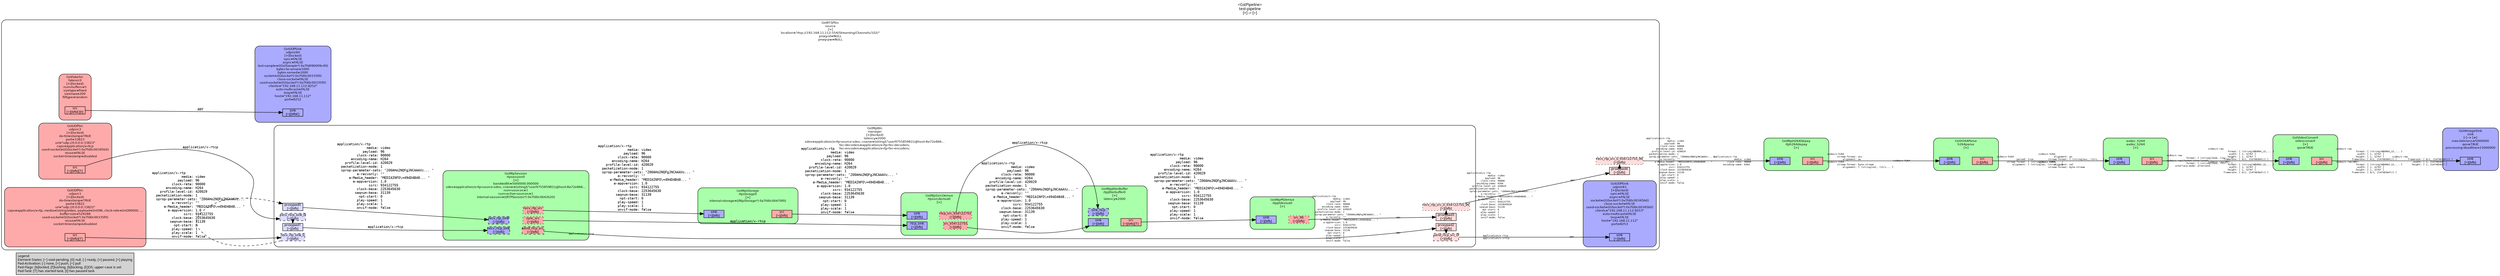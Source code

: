 digraph pipeline {
  rankdir=LR;
  fontname="sans";
  fontsize="10";
  labelloc=t;
  nodesep=.1;
  ranksep=.2;
  label="<GstPipeline>\ntest-pipeline\n[=] -> [>]";
  node [style="filled,rounded", shape=box, fontsize="9", fontname="sans", margin="0.0,0.0"];
  edge [labelfontsize="6", fontsize="9", fontname="monospace"];
  
  legend [
    pos="0,0!",
    margin="0.05,0.05",
    style="filled",
    label="Legend\lElement-States: [~] void-pending, [0] null, [-] ready, [=] paused, [>] playing\lPad-Activation: [-] none, [>] push, [<] pull\lPad-Flags: [b]locked, [f]lushing, [b]locking, [E]OS; upper-case is set\lPad-Task: [T] has started task, [t] has paused task\l",
  ];
  subgraph cluster_sink_0x55cc18341d10 {
    fontname="Bitstream Vera Sans";
    fontsize="8";
    style="filled,rounded";
    color=black;
    label="GstXImageSink\nsink\n[-] -> [=]\nmax-lateness=5000000\nqos=TRUE\nprocessing-deadline=15000000";
    subgraph cluster_sink_0x55cc18341d10_sink {
      label="";
      style="invis";
      sink_0x55cc18341d10_sink_0x55cc1834fa10 [color=black, fillcolor="#aaaaff", label="sink\n[>][bfb]", height="0.2", style="filled,solid"];
    }

    fillcolor="#aaaaff";
  }

  subgraph cluster_videoconvert_0x55cc18347f50 {
    fontname="Bitstream Vera Sans";
    fontsize="8";
    style="filled,rounded";
    color=black;
    label="GstVideoConvert\nvideoconvert\n[>]\nqos=TRUE";
    subgraph cluster_videoconvert_0x55cc18347f50_sink {
      label="";
      style="invis";
      videoconvert_0x55cc18347f50_sink_0x55cc18348360 [color=black, fillcolor="#aaaaff", label="sink\n[>][bfb]", height="0.2", style="filled,solid"];
    }

    subgraph cluster_videoconvert_0x55cc18347f50_src {
      label="";
      style="invis";
      videoconvert_0x55cc18347f50_src_0x55cc183486e0 [color=black, fillcolor="#ffaaaa", label="src\n[>][bfb]", height="0.2", style="filled,solid"];
    }

    videoconvert_0x55cc18347f50_sink_0x55cc18348360 -> videoconvert_0x55cc18347f50_src_0x55cc183486e0 [style="invis"];
    fillcolor="#aaffaa";
  }

  videoconvert_0x55cc18347f50_src_0x55cc183486e0 -> sink_0x55cc18341d10_sink_0x55cc1834fa10 [labeldistance="10", labelangle="0", label="                                                  ", taillabel="video/x-raw\l              format: { (string)ABGR64_LE,... }\l               width: [ 1, 32767 ]\l              height: [ 1, 32767 ]\l           framerate: [ 0/1, 2147483647/1 ]\lvideo/x-raw(ANY)\l              format: { (string)ABGR64_LE,... }\l               width: [ 1, 32767 ]\l              height: [ 1, 32767 ]\l           framerate: [ 0/1, 2147483647/1 ]\l", headlabel="video/x-raw\l           framerate: [ 0/1, 2147483647/1 ]\l               width: [ 1, 2147483647 ]\l              height: [ 1, 2147483647 ]\l"]
  subgraph cluster_avdec_h264_0x55cc182e78b0 {
    fontname="Bitstream Vera Sans";
    fontsize="8";
    style="filled,rounded";
    color=black;
    label="avdec_h264\navdec_h264\n[>]";
    subgraph cluster_avdec_h264_0x55cc182e78b0_sink {
      label="";
      style="invis";
      avdec_h264_0x55cc182e78b0_sink_0x55cc18330960 [color=black, fillcolor="#aaaaff", label="sink\n[>][bfb]", height="0.2", style="filled,solid"];
    }

    subgraph cluster_avdec_h264_0x55cc182e78b0_src {
      label="";
      style="invis";
      avdec_h264_0x55cc182e78b0_src_0x55cc18330bb0 [color=black, fillcolor="#ffaaaa", label="src\n[>][bfb]", height="0.2", style="filled,solid"];
    }

    avdec_h264_0x55cc182e78b0_sink_0x55cc18330960 -> avdec_h264_0x55cc182e78b0_src_0x55cc18330bb0 [style="invis"];
    fillcolor="#aaffaa";
  }

  avdec_h264_0x55cc182e78b0_src_0x55cc18330bb0 -> videoconvert_0x55cc18347f50_sink_0x55cc18348360 [labeldistance="10", labelangle="0", label="                                                  ", taillabel="video/x-raw\l              format: { (string)I420, (str... }\lvideo/x-raw(format:Interlaced)\l              format: { (string)I420, (str... }\l      interlace-mode: alternate\l", headlabel="video/x-raw\l              format: { (string)ABGR64_LE,... }\l               width: [ 1, 32767 ]\l              height: [ 1, 32767 ]\l           framerate: [ 0/1, 2147483647/1 ]\lvideo/x-raw(ANY)\l              format: { (string)ABGR64_LE,... }\l               width: [ 1, 32767 ]\l              height: [ 1, 32767 ]\l           framerate: [ 0/1, 2147483647/1 ]\l"]
  subgraph cluster_h264parse_0x55cc182c8020 {
    fontname="Bitstream Vera Sans";
    fontsize="8";
    style="filled,rounded";
    color=black;
    label="GstH264Parse\nh264parse\n[>]";
    subgraph cluster_h264parse_0x55cc182c8020_sink {
      label="";
      style="invis";
      h264parse_0x55cc182c8020_sink_0x55cc182c8ed0 [color=black, fillcolor="#aaaaff", label="sink\n[>][bfb]", height="0.2", style="filled,solid"];
    }

    subgraph cluster_h264parse_0x55cc182c8020_src {
      label="";
      style="invis";
      h264parse_0x55cc182c8020_src_0x55cc182c9210 [color=black, fillcolor="#ffaaaa", label="src\n[>][bfb]", height="0.2", style="filled,solid"];
    }

    h264parse_0x55cc182c8020_sink_0x55cc182c8ed0 -> h264parse_0x55cc182c8020_src_0x55cc182c9210 [style="invis"];
    fillcolor="#aaffaa";
  }

  h264parse_0x55cc182c8020_src_0x55cc182c9210 -> avdec_h264_0x55cc182e78b0_sink_0x55cc18330960 [labeldistance="10", labelangle="0", label="                                                  ", taillabel="video/x-h264\l              parsed: true\l       stream-format: { (string)avc, (stri... }\l           alignment: { (string)au, (strin... }\l", headlabel="video/x-h264\l           alignment: au\l       stream-format: { (string)avc, (stri... }\lvideo/x-h264\l           alignment: nal\l       stream-format: byte-stream\l"]
  subgraph cluster_rtph264depay_0x55cc182b9dd0 {
    fontname="Bitstream Vera Sans";
    fontsize="8";
    style="filled,rounded";
    color=black;
    label="GstRtpH264Depay\nrtph264depay\n[>]";
    subgraph cluster_rtph264depay_0x55cc182b9dd0_sink {
      label="";
      style="invis";
      rtph264depay_0x55cc182b9dd0_sink_0x55cc182ba100 [color=black, fillcolor="#aaaaff", label="sink\n[>][bfb]", height="0.2", style="filled,solid"];
    }

    subgraph cluster_rtph264depay_0x55cc182b9dd0_src {
      label="";
      style="invis";
      rtph264depay_0x55cc182b9dd0_src_0x55cc182ba420 [color=black, fillcolor="#ffaaaa", label="src\n[>][bfb]", height="0.2", style="filled,solid"];
    }

    rtph264depay_0x55cc182b9dd0_sink_0x55cc182ba100 -> rtph264depay_0x55cc182b9dd0_src_0x55cc182ba420 [style="invis"];
    fillcolor="#aaffaa";
  }

  rtph264depay_0x55cc182b9dd0_src_0x55cc182ba420 -> h264parse_0x55cc182c8020_sink_0x55cc182c8ed0 [labeldistance="10", labelangle="0", label="                                                  ", taillabel="video/x-h264\l       stream-format: avc\l           alignment: au\lvideo/x-h264\l       stream-format: byte-stream\l           alignment: { (string)nal, (stri... }\l", headlabel="video/x-h264\l"]
  subgraph cluster_source_0x55cc182c15b0 {
    fontname="Bitstream Vera Sans";
    fontsize="8";
    style="filled,rounded";
    color=black;
    label="GstRTSPSrc\nsource\n[>]\nlocation=\"rtsp://192.168.11.112:554/Streaming/Channels/102/\"\nproxy-id=NULL\nproxy-pw=NULL";
    subgraph cluster_source_0x55cc182c15b0_src {
      label="";
      style="invis";
      _proxypad4_0x7fd090003760 [color=black, fillcolor="#ffdddd", label="proxypad4\n[>][bfb]", height="0.2", style="filled,solid"];
    _proxypad4_0x7fd090003760 -> source_0x55cc182c15b0_recv_rtp_src_0_934122755_96_0x7fd090003350 [style=dashed, minlen=0]
      source_0x55cc182c15b0_recv_rtp_src_0_934122755_96_0x7fd090003350 [color=black, fillcolor="#ffdddd", label="recv_rtp_src_0_934122755_96\n[>][bfb]", height="0.2", style="filled,dotted"];
    }

    fillcolor="#ffffff";
    subgraph cluster_udpsink1_0x7fd0c0052de0 {
      fontname="Bitstream Vera Sans";
      fontsize="8";
      style="filled,rounded";
      color=black;
      label="GstUDPSink\nudpsink1\n[>](locked)\nsync=FALSE\nasync=FALSE\nsocket=((GSocket*) 0x7fd0c00345b0)\nclose-socket=FALSE\nused-socket=((GSocket*) 0x7fd0c00345b0)\nclients=\"192.168.11.112:8253\"\nauto-multicast=FALSE\nloop=FALSE\nhost=\"192.168.11.112\"\nport=8253";
      subgraph cluster_udpsink1_0x7fd0c0052de0_sink {
        label="";
        style="invis";
        udpsink1_0x7fd0c0052de0_sink_0x7fd0c00531f0 [color=black, fillcolor="#aaaaff", label="sink\n[>][bfb]", height="0.2", style="filled,solid"];
      }

      fillcolor="#aaaaff";
    }

    subgraph cluster_fakesrc0_0x7fd0c0052390 {
      fontname="Bitstream Vera Sans";
      fontsize="8";
      style="filled,rounded";
      color=black;
      label="GstFakeSrc\nfakesrc0\n[>](locked)\nnum-buffers=5\nsizetype=fixed\nsizemax=200\nfilltype=random";
      subgraph cluster_fakesrc0_0x7fd0c0052390_src {
        label="";
        style="invis";
        fakesrc0_0x7fd0c0052390_src_0x7fd0c0052710 [color=black, fillcolor="#ffaaaa", label="src\n[>][bfbE][t]", height="0.2", style="filled,solid"];
      }

      fillcolor="#ffaaaa";
    }

    fakesrc0_0x7fd0c0052390_src_0x7fd0c0052710 -> udpsink0_0x7fd0c004cfa0_sink_0x7fd0c004d3b0 [label="ANY"]
    subgraph cluster_udpsink0_0x7fd0c004cfa0 {
      fontname="Bitstream Vera Sans";
      fontsize="8";
      style="filled,rounded";
      color=black;
      label="GstUDPSink\nudpsink0\n[>](locked)\nsync=FALSE\nasync=FALSE\nlast-sample=((GstSample*) 0x7fd090009c40)\nbytes-to-serve=1000\nbytes-served=1000\nsocket=((GSocket*) 0x7fd0c00335f0)\nclose-socket=FALSE\nused-socket=((GSocket*) 0x7fd0c00335f0)\nclients=\"192.168.11.112:8252\"\nauto-multicast=FALSE\nloop=FALSE\nhost=\"192.168.11.112\"\nport=8252";
      subgraph cluster_udpsink0_0x7fd0c004cfa0_sink {
        label="";
        style="invis";
        udpsink0_0x7fd0c004cfa0_sink_0x7fd0c004d3b0 [color=black, fillcolor="#aaaaff", label="sink\n[>][bfbE]", height="0.2", style="filled,solid"];
      }

      fillcolor="#aaaaff";
    }

    subgraph cluster_udpsrc2_0x7fd0c0033d60 {
      fontname="Bitstream Vera Sans";
      fontsize="8";
      style="filled,rounded";
      color=black;
      label="GstUDPSrc\nudpsrc2\n[>](locked)\ndo-timestamp=TRUE\nport=33823\nuri=\"udp://0.0.0.0:33823\"\ncaps=application/x-rtcp\nused-socket=((GSocket*) 0x7fd0c00345b0)\nreuse=FALSE\nsocket-timestamp=disabled";
      subgraph cluster_udpsrc2_0x7fd0c0033d60_src {
        label="";
        style="invis";
        udpsrc2_0x7fd0c0033d60_src_0x7fd0c00340f0 [color=black, fillcolor="#ffaaaa", label="src\n[>][bfb][T]", height="0.2", style="filled,solid"];
      }

      fillcolor="#ffaaaa";
    }

    udpsrc2_0x7fd0c0033d60_src_0x7fd0c00340f0 -> manager_0x7fd0c003c980_recv_rtcp_sink_0_0x7fd0c0049f50 [label="application/x-rtcp\l"]
    subgraph cluster_udpsrc1_0x7fd0c0031e90 {
      fontname="Bitstream Vera Sans";
      fontsize="8";
      style="filled,rounded";
      color=black;
      label="GstUDPSrc\nudpsrc1\n[>](locked)\ndo-timestamp=TRUE\nport=33822\nuri=\"udp://0.0.0.0:33822\"\ncaps=application/x-rtp, media=(string)video, payload=(int)96, clock-rate=(int)90000, …\nbuffer-size=524288\nused-socket=((GSocket*) 0x7fd0c00335f0)\nreuse=FALSE\nsocket-timestamp=disabled";
      subgraph cluster_udpsrc1_0x7fd0c0031e90_src {
        label="";
        style="invis";
        udpsrc1_0x7fd0c0031e90_src_0x7fd0c00331f0 [color=black, fillcolor="#ffaaaa", label="src\n[>][bfb][T]", height="0.2", style="filled,solid"];
      }

      fillcolor="#ffaaaa";
    }

    udpsrc1_0x7fd0c0031e90_src_0x7fd0c00331f0 -> manager_0x7fd0c003c980_recv_rtp_sink_0_0x7fd0c00493d0 [label="application/x-rtp\l               media: video\l             payload: 96\l          clock-rate: 90000\l       encoding-name: H264\l    profile-level-id: 420029\l  packetization-mode: 1\l  sprop-parameter-sets: \"Z00AHo2NQFgJNCAAAXc... \"\l          a-recvonly: \"\"\l      a-Media_header: \"MEDIAINFO\\=494D4B48... \"\l        a-appversion: 1.0\l                ssrc: 934122755\l          clock-base: 2253645630\l         seqnum-base: 31139\l           npt-start: 0\l          play-speed: 1\l          play-scale: 1\l          onvif-mode: false\l"]
    subgraph cluster_manager_0x7fd0c003c980 {
      fontname="Bitstream Vera Sans";
      fontsize="8";
      style="filled,rounded";
      color=black;
      label="GstRtpBin\nmanager\n[>](locked)\nlatency=2000\nsdes=application/x-rtp-source-sdes, cname=(string)\\\"user975585981\\\\@host-8a72e866…\nfec-decoders=application/x-rtp-fec-decoders;\nfec-encoders=application/x-rtp-fec-encoders;";
      subgraph cluster_manager_0x7fd0c003c980_sink {
        label="";
        style="invis";
        _proxypad0_0x7fd0c0049730 [color=black, fillcolor="#ddddff", label="proxypad0\n[>][bfb]", height="0.2", style="filled,solid"];
      manager_0x7fd0c003c980_recv_rtp_sink_0_0x7fd0c00493d0 -> _proxypad0_0x7fd0c0049730 [style=dashed, minlen=0]
        manager_0x7fd0c003c980_recv_rtp_sink_0_0x7fd0c00493d0 [color=black, fillcolor="#ddddff", label="recv_rtp_sink_0\n[>][bfb]", height="0.2", style="filled,dashed"];
        _proxypad1_0x7fd0c004a330 [color=black, fillcolor="#ddddff", label="proxypad1\n[>][bfb]", height="0.2", style="filled,solid"];
      manager_0x7fd0c003c980_recv_rtcp_sink_0_0x7fd0c0049f50 -> _proxypad1_0x7fd0c004a330 [style=dashed, minlen=0]
        manager_0x7fd0c003c980_recv_rtcp_sink_0_0x7fd0c0049f50 [color=black, fillcolor="#ddddff", label="recv_rtcp_sink_0\n[>][bfb]", height="0.2", style="filled,dashed"];
      }

      subgraph cluster_manager_0x7fd0c003c980_src {
        label="";
        style="invis";
        _proxypad2_0x7fd0c00549b0 [color=black, fillcolor="#ffdddd", label="proxypad2\n[>][bfb]", height="0.2", style="filled,solid"];
      _proxypad2_0x7fd0c00549b0 -> manager_0x7fd0c003c980_send_rtcp_src_0_0x7fd0c00545d0 [style=dashed, minlen=0]
        manager_0x7fd0c003c980_send_rtcp_src_0_0x7fd0c00545d0 [color=black, fillcolor="#ffdddd", label="send_rtcp_src_0\n[>][bfb]", height="0.2", style="filled,dashed"];
        _proxypad3_0x7fd090002820 [color=black, fillcolor="#ffdddd", label="proxypad3\n[>][bfb]", height="0.2", style="filled,solid"];
      _proxypad3_0x7fd090002820 -> manager_0x7fd0c003c980_recv_rtp_src_0_934122755_96_0x7fd0900023a0 [style=dashed, minlen=0]
        manager_0x7fd0c003c980_recv_rtp_src_0_934122755_96_0x7fd0900023a0 [color=black, fillcolor="#ffdddd", label="recv_rtp_src_0_934122755_96\n[>][bfb]", height="0.2", style="filled,dotted"];
      }

      manager_0x7fd0c003c980_recv_rtp_sink_0_0x7fd0c00493d0 -> manager_0x7fd0c003c980_send_rtcp_src_0_0x7fd0c00545d0 [style="invis"];
      fillcolor="#ffffff";
      subgraph cluster_rtpptdemux0_0x7fd0a401c760 {
        fontname="Bitstream Vera Sans";
        fontsize="8";
        style="filled,rounded";
        color=black;
        label="GstRtpPtDemux\nrtpptdemux0\n[>]";
        subgraph cluster_rtpptdemux0_0x7fd0a401c760_sink {
          label="";
          style="invis";
          rtpptdemux0_0x7fd0a401c760_sink_0x7fd0a401c8e0 [color=black, fillcolor="#aaaaff", label="sink\n[>][bfb]", height="0.2", style="filled,solid"];
        }

        subgraph cluster_rtpptdemux0_0x7fd0a401c760_src {
          label="";
          style="invis";
          rtpptdemux0_0x7fd0a401c760_src_96_0x7fd090001bc0 [color=black, fillcolor="#ffaaaa", label="src_96\n[>][bfb]", height="0.2", style="filled,dotted"];
        }

        rtpptdemux0_0x7fd0a401c760_sink_0x7fd0a401c8e0 -> rtpptdemux0_0x7fd0a401c760_src_96_0x7fd090001bc0 [style="invis"];
        fillcolor="#aaffaa";
      }

      rtpptdemux0_0x7fd0a401c760_src_96_0x7fd090001bc0 -> _proxypad3_0x7fd090002820 [labeldistance="10", labelangle="0", label="                                                  ", taillabel="application/x-rtp\l               media: video\l             payload: 96\l          clock-rate: 90000\l       encoding-name: H264\l    profile-level-id: 420029\l  packetization-mode: 1\l  sprop-parameter-sets: \"Z00AHo2NQFgJNCAAAXc... \"\l          a-recvonly: \"\"\l      a-Media_header: \"MEDIAINFO\\=494D4B48... \"\l        a-appversion: 1.0\l                ssrc: 934122755\l          clock-base: 2253645630\l         seqnum-base: 31139\l           npt-start: 0\l          play-speed: 1\l          play-scale: 1\l          onvif-mode: false\l", headlabel="ANY"]
      subgraph cluster_rtpjitterbuffer0_0x7fd0a4019080 {
        fontname="Bitstream Vera Sans";
        fontsize="8";
        style="filled,rounded";
        color=black;
        label="GstRtpJitterBuffer\nrtpjitterbuffer0\n[>]\nlatency=2000";
        subgraph cluster_rtpjitterbuffer0_0x7fd0a4019080_sink {
          label="";
          style="invis";
          rtpjitterbuffer0_0x7fd0a4019080_sink_0x7fd0a401af10 [color=black, fillcolor="#aaaaff", label="sink\n[>][bfb]", height="0.2", style="filled,solid"];
          rtpjitterbuffer0_0x7fd0a4019080_sink_rtcp_0x7fd0a401d410 [color=black, fillcolor="#aaaaff", label="sink_rtcp\n[>][bfb]", height="0.2", style="filled,dashed"];
        }

        subgraph cluster_rtpjitterbuffer0_0x7fd0a4019080_src {
          label="";
          style="invis";
          rtpjitterbuffer0_0x7fd0a4019080_src_0x7fd0a401aa50 [color=black, fillcolor="#ffaaaa", label="src\n[>][bfb][T]", height="0.2", style="filled,solid"];
        }

        rtpjitterbuffer0_0x7fd0a4019080_sink_0x7fd0a401af10 -> rtpjitterbuffer0_0x7fd0a4019080_src_0x7fd0a401aa50 [style="invis"];
        fillcolor="#aaffaa";
      }

      rtpjitterbuffer0_0x7fd0a4019080_src_0x7fd0a401aa50 -> rtpptdemux0_0x7fd0a401c760_sink_0x7fd0a401c8e0 [label="application/x-rtp\l               media: video\l             payload: 96\l          clock-rate: 90000\l       encoding-name: H264\l    profile-level-id: 420029\l  packetization-mode: 1\l  sprop-parameter-sets: \"Z00AHo2NQFgJNCAAAXc... \"\l          a-recvonly: \"\"\l      a-Media_header: \"MEDIAINFO\\=494D4B48... \"\l        a-appversion: 1.0\l                ssrc: 934122755\l          clock-base: 2253645630\l         seqnum-base: 31139\l           npt-start: 0\l          play-speed: 1\l          play-scale: 1\l          onvif-mode: false\l"]
      subgraph cluster_rtpstorage0_0x7fd0c00465d0 {
        fontname="Bitstream Vera Sans";
        fontsize="8";
        style="filled,rounded";
        color=black;
        label="GstRtpStorage\nrtpstorage0\n[>]\ninternal-storage=((RtpStorage*) 0x7fd0c00470f0)";
        subgraph cluster_rtpstorage0_0x7fd0c00465d0_sink {
          label="";
          style="invis";
          rtpstorage0_0x7fd0c00465d0_sink_0x7fd0c0046d00 [color=black, fillcolor="#aaaaff", label="sink\n[>][bfb]", height="0.2", style="filled,solid"];
        }

        subgraph cluster_rtpstorage0_0x7fd0c00465d0_src {
          label="";
          style="invis";
          rtpstorage0_0x7fd0c00465d0_src_0x7fd0c0046950 [color=black, fillcolor="#ffaaaa", label="src\n[>][bfb]", height="0.2", style="filled,solid"];
        }

        rtpstorage0_0x7fd0c00465d0_sink_0x7fd0c0046d00 -> rtpstorage0_0x7fd0c00465d0_src_0x7fd0c0046950 [style="invis"];
        fillcolor="#aaffaa";
      }

      rtpstorage0_0x7fd0c00465d0_src_0x7fd0c0046950 -> rtpssrcdemux0_0x7fd0c0045230_sink_0x7fd0c0045430 [label="application/x-rtp\l               media: video\l             payload: 96\l          clock-rate: 90000\l       encoding-name: H264\l    profile-level-id: 420029\l  packetization-mode: 1\l  sprop-parameter-sets: \"Z00AHo2NQFgJNCAAAXc... \"\l          a-recvonly: \"\"\l      a-Media_header: \"MEDIAINFO\\=494D4B48... \"\l        a-appversion: 1.0\l                ssrc: 934122755\l          clock-base: 2253645630\l         seqnum-base: 31139\l           npt-start: 0\l          play-speed: 1\l          play-scale: 1\l          onvif-mode: false\l"]
      subgraph cluster_rtpssrcdemux0_0x7fd0c0045230 {
        fontname="Bitstream Vera Sans";
        fontsize="8";
        style="filled,rounded";
        color=black;
        label="GstRtpSsrcDemux\nrtpssrcdemux0\n[>]";
        subgraph cluster_rtpssrcdemux0_0x7fd0c0045230_sink {
          label="";
          style="invis";
          rtpssrcdemux0_0x7fd0c0045230_sink_0x7fd0c0045430 [color=black, fillcolor="#aaaaff", label="sink\n[>][bfb]", height="0.2", style="filled,solid"];
          rtpssrcdemux0_0x7fd0c0045230_rtcp_sink_0x7fd0c00457b0 [color=black, fillcolor="#aaaaff", label="rtcp_sink\n[>][bfb]", height="0.2", style="filled,solid"];
        }

        subgraph cluster_rtpssrcdemux0_0x7fd0c0045230_src {
          label="";
          style="invis";
          rtpssrcdemux0_0x7fd0c0045230_src_934122755_0x7fd0a40165a0 [color=black, fillcolor="#ffaaaa", label="src_934122755\n[>][bfb]", height="0.2", style="filled,dotted"];
          rtpssrcdemux0_0x7fd0c0045230_rtcp_src_934122755_0x7fd0a4016a30 [color=black, fillcolor="#ffaaaa", label="rtcp_src_934122755\n[>][bfb]", height="0.2", style="filled,dotted"];
        }

        rtpssrcdemux0_0x7fd0c0045230_sink_0x7fd0c0045430 -> rtpssrcdemux0_0x7fd0c0045230_src_934122755_0x7fd0a40165a0 [style="invis"];
        fillcolor="#aaffaa";
      }

      rtpssrcdemux0_0x7fd0c0045230_src_934122755_0x7fd0a40165a0 -> rtpjitterbuffer0_0x7fd0a4019080_sink_0x7fd0a401af10 [label="application/x-rtp\l               media: video\l             payload: 96\l          clock-rate: 90000\l       encoding-name: H264\l    profile-level-id: 420029\l  packetization-mode: 1\l  sprop-parameter-sets: \"Z00AHo2NQFgJNCAAAXc... \"\l          a-recvonly: \"\"\l      a-Media_header: \"MEDIAINFO\\=494D4B48... \"\l        a-appversion: 1.0\l                ssrc: 934122755\l          clock-base: 2253645630\l         seqnum-base: 31139\l           npt-start: 0\l          play-speed: 1\l          play-scale: 1\l          onvif-mode: false\l"]
      rtpssrcdemux0_0x7fd0c0045230_rtcp_src_934122755_0x7fd0a4016a30 -> rtpjitterbuffer0_0x7fd0a4019080_sink_rtcp_0x7fd0a401d410 [label="application/x-rtcp\l"]
      subgraph cluster_rtpsession0_0x7fd0c0040670 {
        fontname="Bitstream Vera Sans";
        fontsize="8";
        style="filled,rounded";
        color=black;
        label="GstRtpSession\nrtpsession0\n[>]\nbandwidth=5000000.000000\nsdes=application/x-rtp-source-sdes, cname=(string)\\\"user975585981\\\\@host-8a72e866…\nnum-sources=1\nnum-active-sources=1\ninternal-session=((RTPSession*) 0x7fd0c0042b20)";
        subgraph cluster_rtpsession0_0x7fd0c0040670_sink {
          label="";
          style="invis";
          rtpsession0_0x7fd0c0040670_recv_rtp_sink_0x7fd0c0048a80 [color=black, fillcolor="#aaaaff", label="recv_rtp_sink\n[>][bfb]", height="0.2", style="filled,dashed"];
          rtpsession0_0x7fd0c0040670_recv_rtcp_sink_0x7fd0c0048400 [color=black, fillcolor="#aaaaff", label="recv_rtcp_sink\n[>][bfb]", height="0.2", style="filled,dashed"];
        }

        subgraph cluster_rtpsession0_0x7fd0c0040670_src {
          label="";
          style="invis";
          rtpsession0_0x7fd0c0040670_recv_rtp_src_0x7fd0c0048e40 [color=black, fillcolor="#ffaaaa", label="recv_rtp_src\n[>][bfb]", height="0.2", style="filled,dotted"];
          rtpsession0_0x7fd0c0040670_sync_src_0x7fd0c0049bb0 [color=black, fillcolor="#ffaaaa", label="sync_src\n[>][bfb]", height="0.2", style="filled,dotted"];
          rtpsession0_0x7fd0c0040670_send_rtcp_src_0x7fd0c0054230 [color=black, fillcolor="#ffaaaa", label="send_rtcp_src\n[>][bfb]", height="0.2", style="filled,dashed"];
        }

        rtpsession0_0x7fd0c0040670_recv_rtp_sink_0x7fd0c0048a80 -> rtpsession0_0x7fd0c0040670_recv_rtp_src_0x7fd0c0048e40 [style="invis"];
        fillcolor="#aaffaa";
      }

      _proxypad0_0x7fd0c0049730 -> rtpsession0_0x7fd0c0040670_recv_rtp_sink_0x7fd0c0048a80 [label="application/x-rtp\l               media: video\l             payload: 96\l          clock-rate: 90000\l       encoding-name: H264\l    profile-level-id: 420029\l  packetization-mode: 1\l  sprop-parameter-sets: \"Z00AHo2NQFgJNCAAAXc... \"\l          a-recvonly: \"\"\l      a-Media_header: \"MEDIAINFO\\=494D4B48... \"\l        a-appversion: 1.0\l                ssrc: 934122755\l          clock-base: 2253645630\l         seqnum-base: 31139\l           npt-start: 0\l          play-speed: 1\l          play-scale: 1\l          onvif-mode: false\l"]
      rtpsession0_0x7fd0c0040670_recv_rtp_src_0x7fd0c0048e40 -> rtpstorage0_0x7fd0c00465d0_sink_0x7fd0c0046d00 [label="application/x-rtp\l               media: video\l             payload: 96\l          clock-rate: 90000\l       encoding-name: H264\l    profile-level-id: 420029\l  packetization-mode: 1\l  sprop-parameter-sets: \"Z00AHo2NQFgJNCAAAXc... \"\l          a-recvonly: \"\"\l      a-Media_header: \"MEDIAINFO\\=494D4B48... \"\l        a-appversion: 1.0\l                ssrc: 934122755\l          clock-base: 2253645630\l         seqnum-base: 31139\l           npt-start: 0\l          play-speed: 1\l          play-scale: 1\l          onvif-mode: false\l"]
      _proxypad1_0x7fd0c004a330 -> rtpsession0_0x7fd0c0040670_recv_rtcp_sink_0x7fd0c0048400 [label="application/x-rtcp\l"]
      rtpsession0_0x7fd0c0040670_sync_src_0x7fd0c0049bb0 -> rtpssrcdemux0_0x7fd0c0045230_rtcp_sink_0x7fd0c00457b0 [label="application/x-rtcp\l"]
      rtpsession0_0x7fd0c0040670_send_rtcp_src_0x7fd0c0054230 -> _proxypad2_0x7fd0c00549b0 [labeldistance="10", labelangle="0", label="                                                  ", taillabel="application/x-rtcp\l", headlabel="ANY"]
    }

    manager_0x7fd0c003c980_send_rtcp_src_0_0x7fd0c00545d0 -> udpsink1_0x7fd0c0052de0_sink_0x7fd0c00531f0 [labeldistance="10", labelangle="0", label="                                                  ", taillabel="application/x-rtcp\lapplication/x-srtcp\l", headlabel="ANY"]
    manager_0x7fd0c003c980_recv_rtp_src_0_934122755_96_0x7fd0900023a0 -> _proxypad4_0x7fd090003760 [labeldistance="10", labelangle="0", label="                                                  ", taillabel="application/x-rtp\l               media: video\l             payload: 96\l          clock-rate: 90000\l       encoding-name: H264\l    profile-level-id: 420029\l  packetization-mode: 1\l  sprop-parameter-sets: \"Z00AHo2NQFgJNCAAAXc... \"\l          a-recvonly: \"\"\l      a-Media_header: \"MEDIAINFO\\=494D4B48... \"\l        a-appversion: 1.0\l                ssrc: 934122755\l          clock-base: 2253645630\l         seqnum-base: 31139\l           npt-start: 0\l          play-speed: 1\l          play-scale: 1\l          onvif-mode: false\l", headlabel="ANY"]
  }

  source_0x55cc182c15b0_recv_rtp_src_0_934122755_96_0x7fd090003350 -> rtph264depay_0x55cc182b9dd0_sink_0x55cc182ba100 [labeldistance="10", labelangle="0", label="                                                  ", taillabel="application/x-rtp\l               media: video\l             payload: 96\l          clock-rate: 90000\l       encoding-name: H264\l    profile-level-id: 420029\l  packetization-mode: 1\l  sprop-parameter-sets: \"Z00AHo2NQFgJNCAAAXc... \"\l          a-recvonly: \"\"\l      a-Media_header: \"MEDIAINFO\\=494D4B48... \"\l        a-appversion: 1.0\l                ssrc: 934122755\l          clock-base: 2253645630\l         seqnum-base: 31139\l           npt-start: 0\l          play-speed: 1\l          play-scale: 1\l          onvif-mode: false\l", headlabel="application/x-rtp\l               media: video\l          clock-rate: 90000\l       encoding-name: H264\l"]
}
